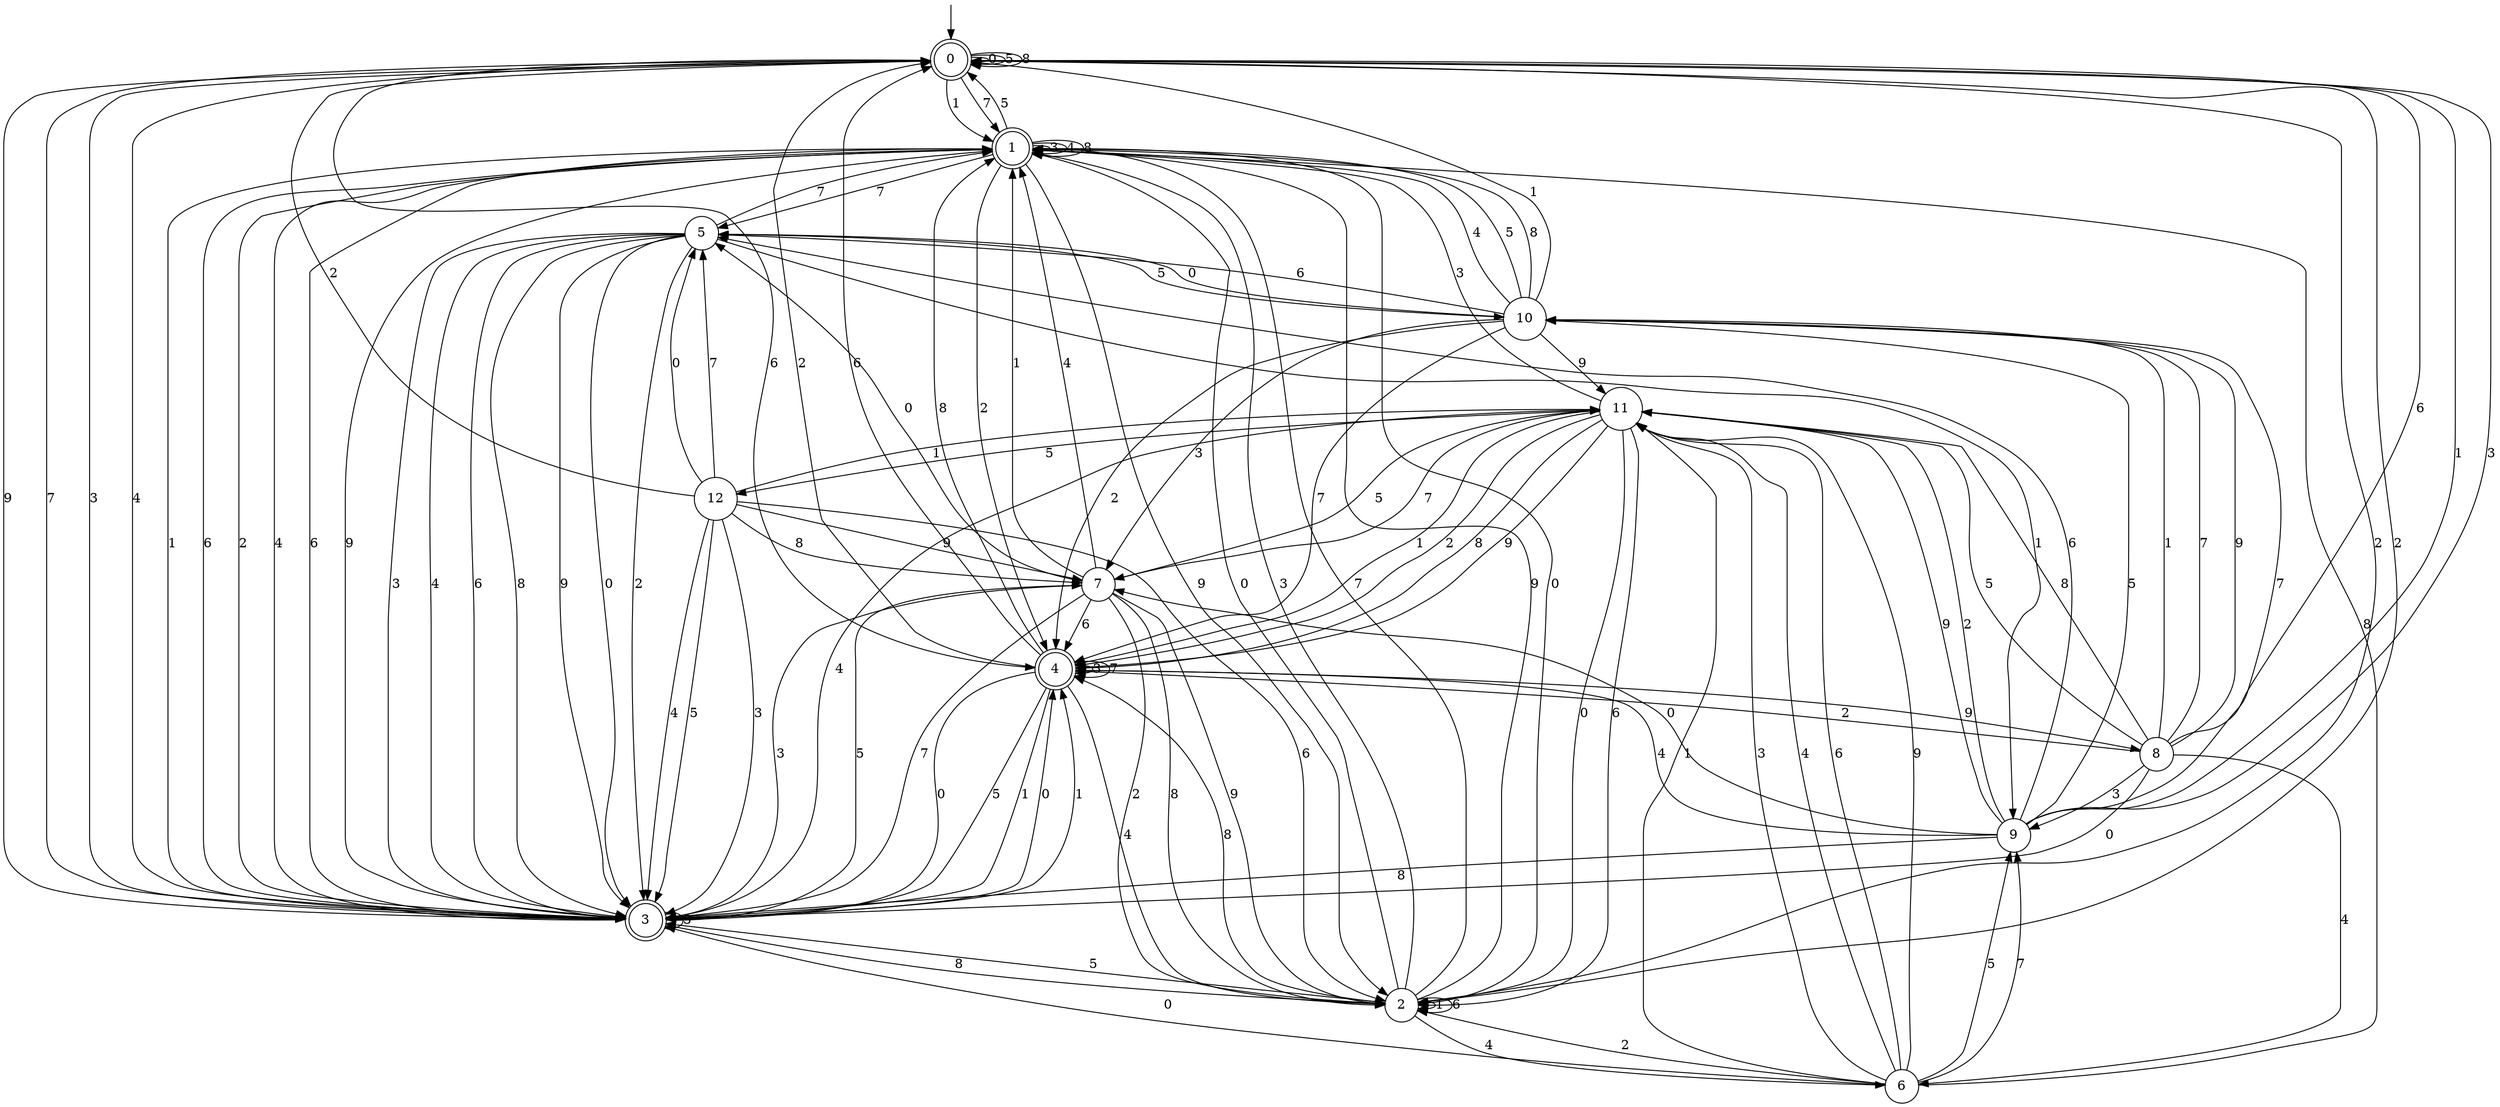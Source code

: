 digraph g {

	s0 [shape="doublecircle" label="0"];
	s1 [shape="doublecircle" label="1"];
	s2 [shape="circle" label="2"];
	s3 [shape="doublecircle" label="3"];
	s4 [shape="doublecircle" label="4"];
	s5 [shape="circle" label="5"];
	s6 [shape="circle" label="6"];
	s7 [shape="circle" label="7"];
	s8 [shape="circle" label="8"];
	s9 [shape="circle" label="9"];
	s10 [shape="circle" label="10"];
	s11 [shape="circle" label="11"];
	s12 [shape="circle" label="12"];
	s0 -> s0 [label="0"];
	s0 -> s1 [label="1"];
	s0 -> s2 [label="2"];
	s0 -> s3 [label="3"];
	s0 -> s3 [label="4"];
	s0 -> s0 [label="5"];
	s0 -> s4 [label="6"];
	s0 -> s1 [label="7"];
	s0 -> s0 [label="8"];
	s0 -> s3 [label="9"];
	s1 -> s2 [label="0"];
	s1 -> s3 [label="1"];
	s1 -> s4 [label="2"];
	s1 -> s1 [label="3"];
	s1 -> s1 [label="4"];
	s1 -> s0 [label="5"];
	s1 -> s3 [label="6"];
	s1 -> s5 [label="7"];
	s1 -> s1 [label="8"];
	s1 -> s2 [label="9"];
	s2 -> s1 [label="0"];
	s2 -> s2 [label="1"];
	s2 -> s0 [label="2"];
	s2 -> s1 [label="3"];
	s2 -> s6 [label="4"];
	s2 -> s3 [label="5"];
	s2 -> s2 [label="6"];
	s2 -> s1 [label="7"];
	s2 -> s4 [label="8"];
	s2 -> s1 [label="9"];
	s3 -> s4 [label="0"];
	s3 -> s4 [label="1"];
	s3 -> s1 [label="2"];
	s3 -> s3 [label="3"];
	s3 -> s1 [label="4"];
	s3 -> s7 [label="5"];
	s3 -> s1 [label="6"];
	s3 -> s0 [label="7"];
	s3 -> s2 [label="8"];
	s3 -> s1 [label="9"];
	s4 -> s3 [label="0"];
	s4 -> s3 [label="1"];
	s4 -> s0 [label="2"];
	s4 -> s4 [label="3"];
	s4 -> s2 [label="4"];
	s4 -> s3 [label="5"];
	s4 -> s0 [label="6"];
	s4 -> s4 [label="7"];
	s4 -> s1 [label="8"];
	s4 -> s8 [label="9"];
	s5 -> s3 [label="0"];
	s5 -> s9 [label="1"];
	s5 -> s3 [label="2"];
	s5 -> s3 [label="3"];
	s5 -> s3 [label="4"];
	s5 -> s10 [label="5"];
	s5 -> s3 [label="6"];
	s5 -> s1 [label="7"];
	s5 -> s3 [label="8"];
	s5 -> s3 [label="9"];
	s6 -> s3 [label="0"];
	s6 -> s11 [label="1"];
	s6 -> s2 [label="2"];
	s6 -> s11 [label="3"];
	s6 -> s11 [label="4"];
	s6 -> s9 [label="5"];
	s6 -> s11 [label="6"];
	s6 -> s9 [label="7"];
	s6 -> s1 [label="8"];
	s6 -> s11 [label="9"];
	s7 -> s5 [label="0"];
	s7 -> s1 [label="1"];
	s7 -> s2 [label="2"];
	s7 -> s3 [label="3"];
	s7 -> s1 [label="4"];
	s7 -> s11 [label="5"];
	s7 -> s4 [label="6"];
	s7 -> s3 [label="7"];
	s7 -> s2 [label="8"];
	s7 -> s2 [label="9"];
	s8 -> s3 [label="0"];
	s8 -> s10 [label="1"];
	s8 -> s4 [label="2"];
	s8 -> s9 [label="3"];
	s8 -> s6 [label="4"];
	s8 -> s11 [label="5"];
	s8 -> s0 [label="6"];
	s8 -> s10 [label="7"];
	s8 -> s11 [label="8"];
	s8 -> s10 [label="9"];
	s9 -> s7 [label="0"];
	s9 -> s0 [label="1"];
	s9 -> s11 [label="2"];
	s9 -> s0 [label="3"];
	s9 -> s4 [label="4"];
	s9 -> s10 [label="5"];
	s9 -> s5 [label="6"];
	s9 -> s10 [label="7"];
	s9 -> s3 [label="8"];
	s9 -> s11 [label="9"];
	s10 -> s5 [label="0"];
	s10 -> s0 [label="1"];
	s10 -> s4 [label="2"];
	s10 -> s7 [label="3"];
	s10 -> s1 [label="4"];
	s10 -> s1 [label="5"];
	s10 -> s5 [label="6"];
	s10 -> s4 [label="7"];
	s10 -> s1 [label="8"];
	s10 -> s11 [label="9"];
	s11 -> s2 [label="0"];
	s11 -> s4 [label="1"];
	s11 -> s4 [label="2"];
	s11 -> s1 [label="3"];
	s11 -> s3 [label="4"];
	s11 -> s12 [label="5"];
	s11 -> s2 [label="6"];
	s11 -> s7 [label="7"];
	s11 -> s4 [label="8"];
	s11 -> s4 [label="9"];
	s12 -> s5 [label="0"];
	s12 -> s11 [label="1"];
	s12 -> s0 [label="2"];
	s12 -> s3 [label="3"];
	s12 -> s3 [label="4"];
	s12 -> s3 [label="5"];
	s12 -> s2 [label="6"];
	s12 -> s5 [label="7"];
	s12 -> s7 [label="8"];
	s12 -> s7 [label="9"];

__start0 [label="" shape="none" width="0" height="0"];
__start0 -> s0;

}

